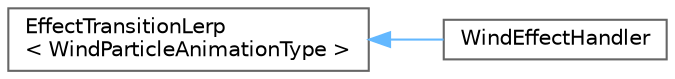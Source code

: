 digraph "Graphical Class Hierarchy"
{
 // LATEX_PDF_SIZE
  bgcolor="transparent";
  edge [fontname=Helvetica,fontsize=10,labelfontname=Helvetica,labelfontsize=10];
  node [fontname=Helvetica,fontsize=10,shape=box,height=0.2,width=0.4];
  rankdir="LR";
  Node0 [label="EffectTransitionLerp\l\< WindParticleAnimationType \>",height=0.2,width=0.4,color="grey40", fillcolor="white", style="filled",URL="$class_effect_transition_lerp.html",tooltip=" "];
  Node0 -> Node1 [dir="back",color="steelblue1",style="solid"];
  Node1 [label="WindEffectHandler",height=0.2,width=0.4,color="grey40", fillcolor="white", style="filled",URL="$class_wind_effect_handler.html",tooltip=" "];
}
